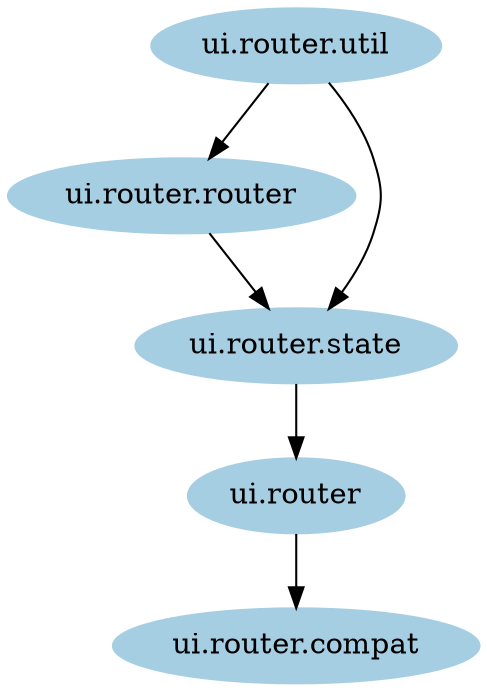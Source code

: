 digraph dependencies {
  node[shape="ellipse",style="filled",colorscheme=paired12]

  
    "ui.router.util"[label="ui.router.util", color=1]
  
    "ui.router.router"[label="ui.router.router", color=1]
  
    "ui.router.state"[label="ui.router.state", color=1]
  
    "ui.router"[label="ui.router", color=1]
  
    "ui.router.compat"[label="ui.router.compat", color=1]
  

  node[shape="ellipse",style="filled",color=2]
  
    
  
    
      "ui.router.util" -> "ui.router.router"
    
  
    
      "ui.router.router" -> "ui.router.state"
    
      "ui.router.util" -> "ui.router.state"
    
  
    
      "ui.router.state" -> "ui.router"
    
  
    
      "ui.router" -> "ui.router.compat"
    
  
}
